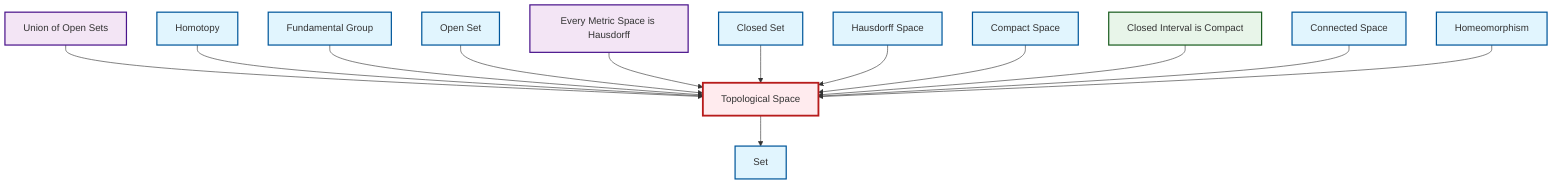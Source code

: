 graph TD
    classDef definition fill:#e1f5fe,stroke:#01579b,stroke-width:2px
    classDef theorem fill:#f3e5f5,stroke:#4a148c,stroke-width:2px
    classDef axiom fill:#fff3e0,stroke:#e65100,stroke-width:2px
    classDef example fill:#e8f5e9,stroke:#1b5e20,stroke-width:2px
    classDef current fill:#ffebee,stroke:#b71c1c,stroke-width:3px
    thm-metric-hausdorff["Every Metric Space is Hausdorff"]:::theorem
    def-set["Set"]:::definition
    def-compact["Compact Space"]:::definition
    ex-closed-interval-compact["Closed Interval is Compact"]:::example
    def-hausdorff["Hausdorff Space"]:::definition
    def-homotopy["Homotopy"]:::definition
    def-topological-space["Topological Space"]:::definition
    def-fundamental-group["Fundamental Group"]:::definition
    def-connected["Connected Space"]:::definition
    def-open-set["Open Set"]:::definition
    def-closed-set["Closed Set"]:::definition
    thm-union-open-sets["Union of Open Sets"]:::theorem
    def-homeomorphism["Homeomorphism"]:::definition
    thm-union-open-sets --> def-topological-space
    def-homotopy --> def-topological-space
    def-fundamental-group --> def-topological-space
    def-open-set --> def-topological-space
    thm-metric-hausdorff --> def-topological-space
    def-closed-set --> def-topological-space
    def-hausdorff --> def-topological-space
    def-compact --> def-topological-space
    def-topological-space --> def-set
    ex-closed-interval-compact --> def-topological-space
    def-connected --> def-topological-space
    def-homeomorphism --> def-topological-space
    class def-topological-space current